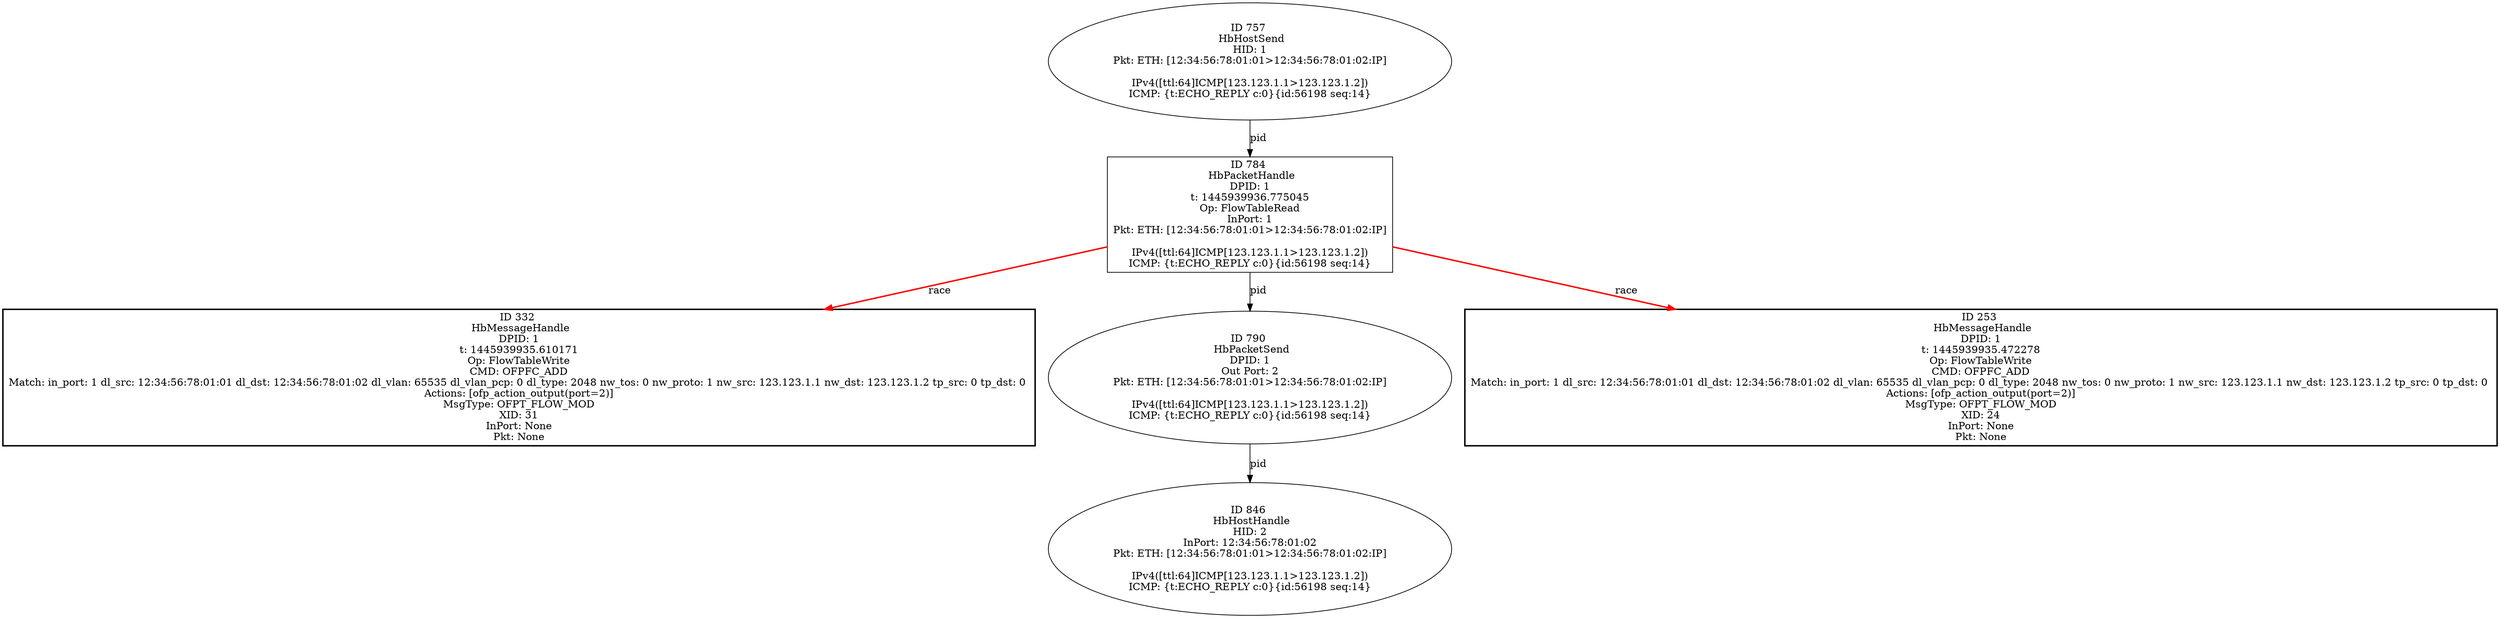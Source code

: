 strict digraph G {
332 [shape=box, style=bold, event=<hb_events.HbMessageHandle object at 0x10780e150>, label="ID 332 
 HbMessageHandle
DPID: 1
t: 1445939935.610171
Op: FlowTableWrite
CMD: OFPFC_ADD
Match: in_port: 1 dl_src: 12:34:56:78:01:01 dl_dst: 12:34:56:78:01:02 dl_vlan: 65535 dl_vlan_pcp: 0 dl_type: 2048 nw_tos: 0 nw_proto: 1 nw_src: 123.123.1.1 nw_dst: 123.123.1.2 tp_src: 0 tp_dst: 0 
Actions: [ofp_action_output(port=2)]
MsgType: OFPT_FLOW_MOD
XID: 31
InPort: None
Pkt: None"];
846 [shape=oval, event=<hb_events.HbHostHandle object at 0x107a05610>, label="ID 846 
 HbHostHandle
HID: 2
InPort: 12:34:56:78:01:02
Pkt: ETH: [12:34:56:78:01:01>12:34:56:78:01:02:IP]

IPv4([ttl:64]ICMP[123.123.1.1>123.123.1.2])
ICMP: {t:ECHO_REPLY c:0}{id:56198 seq:14}"];
784 [shape=box, event=<hb_events.HbPacketHandle object at 0x10793a750>, label="ID 784 
 HbPacketHandle
DPID: 1
t: 1445939936.775045
Op: FlowTableRead
InPort: 1
Pkt: ETH: [12:34:56:78:01:01>12:34:56:78:01:02:IP]

IPv4([ttl:64]ICMP[123.123.1.1>123.123.1.2])
ICMP: {t:ECHO_REPLY c:0}{id:56198 seq:14}"];
757 [shape=oval, event=<hb_events.HbHostSend object at 0x10792d610>, label="ID 757 
 HbHostSend
HID: 1
Pkt: ETH: [12:34:56:78:01:01>12:34:56:78:01:02:IP]

IPv4([ttl:64]ICMP[123.123.1.1>123.123.1.2])
ICMP: {t:ECHO_REPLY c:0}{id:56198 seq:14}"];
790 [shape=oval, event=<hb_events.HbPacketSend object at 0x10793ab90>, label="ID 790 
 HbPacketSend
DPID: 1
Out Port: 2
Pkt: ETH: [12:34:56:78:01:01>12:34:56:78:01:02:IP]

IPv4([ttl:64]ICMP[123.123.1.1>123.123.1.2])
ICMP: {t:ECHO_REPLY c:0}{id:56198 seq:14}"];
253 [shape=box, style=bold, event=<hb_events.HbMessageHandle object at 0x1077de2d0>, label="ID 253 
 HbMessageHandle
DPID: 1
t: 1445939935.472278
Op: FlowTableWrite
CMD: OFPFC_ADD
Match: in_port: 1 dl_src: 12:34:56:78:01:01 dl_dst: 12:34:56:78:01:02 dl_vlan: 65535 dl_vlan_pcp: 0 dl_type: 2048 nw_tos: 0 nw_proto: 1 nw_src: 123.123.1.1 nw_dst: 123.123.1.2 tp_src: 0 tp_dst: 0 
Actions: [ofp_action_output(port=2)]
MsgType: OFPT_FLOW_MOD
XID: 24
InPort: None
Pkt: None"];
784 -> 332  [harmful=True, color=red, style=bold, rel=race, label=race];
784 -> 253  [harmful=True, color=red, style=bold, rel=race, label=race];
784 -> 790  [rel=pid, label=pid];
757 -> 784  [rel=pid, label=pid];
790 -> 846  [rel=pid, label=pid];
}
